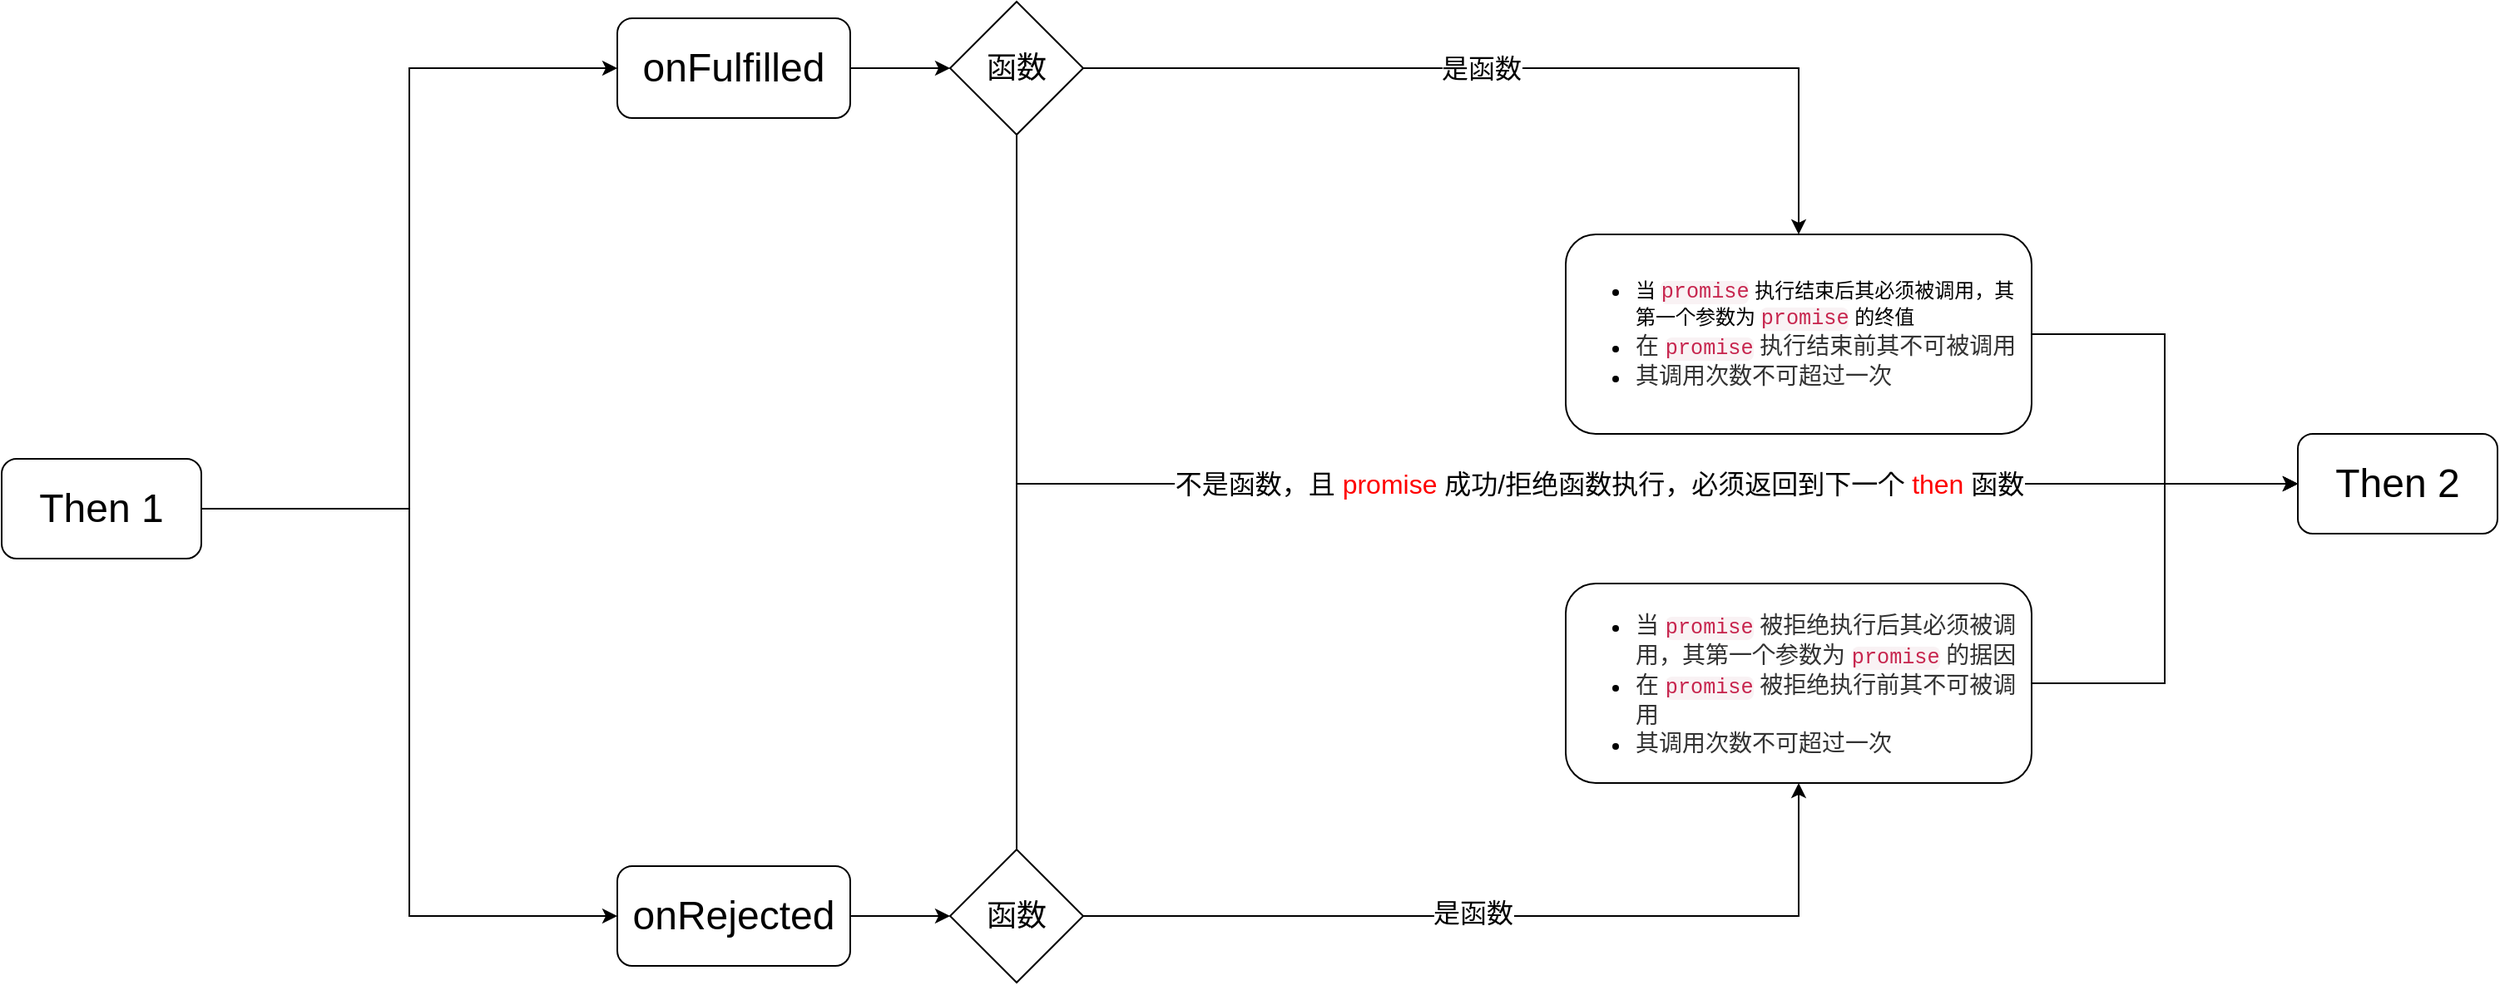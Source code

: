 <mxfile version="13.6.1" type="device" pages="2"><diagram id="KMXwjy5UIWwqH_d-3Wvs" name="then"><mxGraphModel dx="1773" dy="710" grid="1" gridSize="10" guides="1" tooltips="1" connect="1" arrows="1" fold="1" page="1" pageScale="1" pageWidth="827" pageHeight="1169" math="0" shadow="0"><root><mxCell id="0"/><mxCell id="1" parent="0"/><mxCell id="VocezCrlHKWonAAkd5P3-10" style="edgeStyle=orthogonalEdgeStyle;rounded=0;orthogonalLoop=1;jettySize=auto;html=1;exitX=1;exitY=0.5;exitDx=0;exitDy=0;" parent="1" source="VocezCrlHKWonAAkd5P3-2" target="VocezCrlHKWonAAkd5P3-9" edge="1"><mxGeometry relative="1" as="geometry"/></mxCell><mxCell id="VocezCrlHKWonAAkd5P3-2" value="&lt;span style=&quot;font-size: 24px&quot;&gt;onFulfilled&lt;/span&gt;" style="rounded=1;whiteSpace=wrap;html=1;" parent="1" vertex="1"><mxGeometry x="250" y="260" width="140" height="60" as="geometry"/></mxCell><mxCell id="VocezCrlHKWonAAkd5P3-12" style="edgeStyle=orthogonalEdgeStyle;rounded=0;orthogonalLoop=1;jettySize=auto;html=1;entryX=0;entryY=0.5;entryDx=0;entryDy=0;" parent="1" source="VocezCrlHKWonAAkd5P3-3" target="VocezCrlHKWonAAkd5P3-11" edge="1"><mxGeometry relative="1" as="geometry"/></mxCell><mxCell id="VocezCrlHKWonAAkd5P3-3" value="&lt;font style=&quot;font-size: 24px&quot;&gt;onRejected&lt;/font&gt;" style="rounded=1;whiteSpace=wrap;html=1;" parent="1" vertex="1"><mxGeometry x="250" y="770" width="140" height="60" as="geometry"/></mxCell><mxCell id="VocezCrlHKWonAAkd5P3-6" style="edgeStyle=orthogonalEdgeStyle;rounded=0;orthogonalLoop=1;jettySize=auto;html=1;entryX=0;entryY=0.5;entryDx=0;entryDy=0;" parent="1" source="VocezCrlHKWonAAkd5P3-5" target="VocezCrlHKWonAAkd5P3-3" edge="1"><mxGeometry relative="1" as="geometry"/></mxCell><mxCell id="VocezCrlHKWonAAkd5P3-7" style="edgeStyle=orthogonalEdgeStyle;rounded=0;orthogonalLoop=1;jettySize=auto;html=1;entryX=0;entryY=0.5;entryDx=0;entryDy=0;" parent="1" source="VocezCrlHKWonAAkd5P3-5" target="VocezCrlHKWonAAkd5P3-2" edge="1"><mxGeometry relative="1" as="geometry"/></mxCell><mxCell id="VocezCrlHKWonAAkd5P3-5" value="&lt;font style=&quot;font-size: 24px&quot;&gt;Then 1&lt;/font&gt;" style="rounded=1;whiteSpace=wrap;html=1;" parent="1" vertex="1"><mxGeometry x="-120" y="525" width="120" height="60" as="geometry"/></mxCell><mxCell id="VocezCrlHKWonAAkd5P3-21" style="edgeStyle=orthogonalEdgeStyle;rounded=0;orthogonalLoop=1;jettySize=auto;html=1;exitX=1;exitY=0.5;exitDx=0;exitDy=0;entryX=0.5;entryY=0;entryDx=0;entryDy=0;" parent="1" source="VocezCrlHKWonAAkd5P3-9" target="VocezCrlHKWonAAkd5P3-27" edge="1"><mxGeometry relative="1" as="geometry"><mxPoint x="650" y="290" as="targetPoint"/></mxGeometry></mxCell><mxCell id="VocezCrlHKWonAAkd5P3-22" value="&lt;span style=&quot;color: rgba(0 , 0 , 0 , 0) ; font-family: monospace ; font-size: 0px ; background-color: rgb(248 , 249 , 250)&quot;&gt;%3CmxGraphModel%3E%3Croot%3E%3CmxCell%20id%3D%220%22%2F%3E%3CmxCell%20id%3D%221%22%20parent%3D%220%22%2F%3E%3CmxCell%20id%3D%222%22%20value%3D%22%26lt%3Bspan%20style%3D%26quot%3Bfont-size%3A%2024px%26quot%3B%26gt%3BonFulfilled%26lt%3B%2Fspan%26gt%3B%22%20style%3D%22rounded%3D1%3BwhiteSpace%3Dwrap%3Bhtml%3D1%3B%22%20vertex%3D%221%22%20parent%3D%221%22%3E%3CmxGeometry%20x%3D%22250%22%20y%3D%22260%22%20width%3D%22140%22%20height%3D%2260%22%20as%3D%22geometry%22%2F%3E%3C%2FmxCell%3E%3C%2Froot%3E%3C%2FmxGraphModel%3E&lt;/span&gt;" style="edgeLabel;html=1;align=center;verticalAlign=middle;resizable=0;points=[];" parent="VocezCrlHKWonAAkd5P3-21" vertex="1" connectable="0"><mxGeometry x="-0.117" y="1" relative="1" as="geometry"><mxPoint as="offset"/></mxGeometry></mxCell><mxCell id="VocezCrlHKWonAAkd5P3-23" value="&lt;span style=&quot;font-size: 16px&quot;&gt;是函数&lt;/span&gt;" style="edgeLabel;html=1;align=center;verticalAlign=middle;resizable=0;points=[];" parent="VocezCrlHKWonAAkd5P3-21" vertex="1" connectable="0"><mxGeometry x="-0.1" relative="1" as="geometry"><mxPoint as="offset"/></mxGeometry></mxCell><mxCell id="VocezCrlHKWonAAkd5P3-38" style="edgeStyle=orthogonalEdgeStyle;rounded=0;orthogonalLoop=1;jettySize=auto;html=1;entryX=0;entryY=0.5;entryDx=0;entryDy=0;" parent="1" source="VocezCrlHKWonAAkd5P3-9" target="VocezCrlHKWonAAkd5P3-33" edge="1"><mxGeometry relative="1" as="geometry"><Array as="points"><mxPoint x="490" y="540"/></Array></mxGeometry></mxCell><mxCell id="VocezCrlHKWonAAkd5P3-9" value="&lt;font style=&quot;font-size: 18px&quot;&gt;函数&lt;/font&gt;" style="rhombus;whiteSpace=wrap;html=1;" parent="1" vertex="1"><mxGeometry x="450" y="250" width="80" height="80" as="geometry"/></mxCell><mxCell id="VocezCrlHKWonAAkd5P3-25" style="edgeStyle=orthogonalEdgeStyle;rounded=0;orthogonalLoop=1;jettySize=auto;html=1;exitX=1;exitY=0.5;exitDx=0;exitDy=0;entryX=0.5;entryY=1;entryDx=0;entryDy=0;" parent="1" source="VocezCrlHKWonAAkd5P3-11" target="VocezCrlHKWonAAkd5P3-30" edge="1"><mxGeometry relative="1" as="geometry"><mxPoint x="650" y="800" as="targetPoint"/></mxGeometry></mxCell><mxCell id="VocezCrlHKWonAAkd5P3-26" value="&lt;span style=&quot;font-size: 16px&quot;&gt;是函数&lt;/span&gt;" style="edgeLabel;html=1;align=center;verticalAlign=middle;resizable=0;points=[];" parent="VocezCrlHKWonAAkd5P3-25" vertex="1" connectable="0"><mxGeometry x="-0.083" y="2" relative="1" as="geometry"><mxPoint as="offset"/></mxGeometry></mxCell><mxCell id="VocezCrlHKWonAAkd5P3-40" style="edgeStyle=orthogonalEdgeStyle;rounded=0;orthogonalLoop=1;jettySize=auto;html=1;entryX=0;entryY=0.5;entryDx=0;entryDy=0;" parent="1" source="VocezCrlHKWonAAkd5P3-11" target="VocezCrlHKWonAAkd5P3-33" edge="1"><mxGeometry relative="1" as="geometry"><Array as="points"><mxPoint x="490" y="540"/></Array></mxGeometry></mxCell><mxCell id="VocezCrlHKWonAAkd5P3-42" value="&lt;span style=&quot;font-size: 16px&quot;&gt;不是函数，且 &lt;font color=&quot;#ff0000&quot;&gt;promise&lt;/font&gt; 成功/拒绝函数执行，必须返回到下一个&amp;nbsp;&lt;/span&gt;&lt;font color=&quot;#ff0000&quot; style=&quot;font-size: 16px&quot;&gt;then&lt;/font&gt;&lt;span style=&quot;font-size: 16px&quot;&gt;&amp;nbsp;函数&lt;/span&gt;" style="edgeLabel;html=1;align=center;verticalAlign=middle;resizable=0;points=[];" parent="VocezCrlHKWonAAkd5P3-40" vertex="1" connectable="0"><mxGeometry x="-0.082" relative="1" as="geometry"><mxPoint x="115" as="offset"/></mxGeometry></mxCell><mxCell id="VocezCrlHKWonAAkd5P3-11" value="&lt;font style=&quot;font-size: 18px&quot;&gt;函数&lt;/font&gt;" style="rhombus;whiteSpace=wrap;html=1;" parent="1" vertex="1"><mxGeometry x="450" y="760" width="80" height="80" as="geometry"/></mxCell><mxCell id="VocezCrlHKWonAAkd5P3-34" value="" style="edgeStyle=orthogonalEdgeStyle;rounded=0;orthogonalLoop=1;jettySize=auto;html=1;" parent="1" source="VocezCrlHKWonAAkd5P3-27" target="VocezCrlHKWonAAkd5P3-33" edge="1"><mxGeometry relative="1" as="geometry"/></mxCell><mxCell id="VocezCrlHKWonAAkd5P3-27" value="&lt;ul&gt;&lt;li&gt;&lt;span&gt;当&amp;nbsp;&lt;/span&gt;&lt;code style=&quot;box-sizing: border-box ; font-family: &amp;#34;courier&amp;#34; , &amp;#34;courier new&amp;#34; , monospace ; font-size: 12.6px ; padding: 0px ; color: rgb(199 , 37 , 78) ; background-color: rgb(249 , 242 , 244) ; border-radius: 4px ; margin: 0px&quot;&gt;promise&lt;/code&gt;&lt;span&gt;&amp;nbsp;执行结束后其必须被调用，其第一个参数为&amp;nbsp;&lt;/span&gt;&lt;code style=&quot;box-sizing: border-box ; font-family: &amp;#34;courier&amp;#34; , &amp;#34;courier new&amp;#34; , monospace ; font-size: 12.6px ; padding: 0px ; color: rgb(199 , 37 , 78) ; background-color: rgb(249 , 242 , 244) ; border-radius: 4px ; margin: 0px&quot;&gt;promise&lt;/code&gt;&lt;span&gt;&amp;nbsp;的终值&lt;/span&gt;&lt;/li&gt;&lt;li&gt;&lt;span style=&quot;color: rgb(51 , 51 , 51) ; font-size: 14px ; background-color: rgb(255 , 255 , 255)&quot;&gt;在&amp;nbsp;&lt;/span&gt;&lt;code style=&quot;box-sizing: border-box ; font-family: &amp;#34;courier&amp;#34; , &amp;#34;courier new&amp;#34; , monospace ; font-size: 12.6px ; padding: 0px ; color: rgb(199 , 37 , 78) ; background-color: rgb(249 , 242 , 244) ; border-radius: 4px ; margin: 0px&quot;&gt;promise&lt;/code&gt;&lt;span style=&quot;color: rgb(51 , 51 , 51) ; font-size: 14px ; background-color: rgb(255 , 255 , 255)&quot;&gt;&amp;nbsp;执行结束前其不可被调用&lt;/span&gt;&lt;/li&gt;&lt;li&gt;&lt;span style=&quot;background-color: rgb(255 , 255 , 255) ; color: rgb(51 , 51 , 51) ; font-size: 14px&quot;&gt;其调用次数不可超过一次&lt;/span&gt;&lt;/li&gt;&lt;/ul&gt;" style="rounded=1;whiteSpace=wrap;html=1;align=left;" parent="1" vertex="1"><mxGeometry x="820" y="390" width="280" height="120" as="geometry"/></mxCell><mxCell id="VocezCrlHKWonAAkd5P3-35" style="edgeStyle=orthogonalEdgeStyle;rounded=0;orthogonalLoop=1;jettySize=auto;html=1;entryX=0;entryY=0.5;entryDx=0;entryDy=0;" parent="1" source="VocezCrlHKWonAAkd5P3-30" target="VocezCrlHKWonAAkd5P3-33" edge="1"><mxGeometry relative="1" as="geometry"/></mxCell><mxCell id="VocezCrlHKWonAAkd5P3-30" value="&lt;ul&gt;&lt;li&gt;&lt;span style=&quot;color: rgb(51 , 51 , 51) ; font-family: &amp;#34;microsoft yahei&amp;#34; , , &amp;#34;pingfang sc&amp;#34; , &amp;#34;arial&amp;#34; , &amp;#34;simsun&amp;#34; , sans-serif ; font-size: 14px ; background-color: rgb(255 , 255 , 255)&quot;&gt;当&amp;nbsp;&lt;/span&gt;&lt;code style=&quot;box-sizing: border-box ; font-family: &amp;#34;courier&amp;#34; , &amp;#34;courier new&amp;#34; , monospace ; font-size: 12.6px ; padding: 0px ; color: rgb(199 , 37 , 78) ; background-color: rgb(249 , 242 , 244) ; border-radius: 4px ; margin: 0px&quot;&gt;promise&lt;/code&gt;&lt;span style=&quot;color: rgb(51 , 51 , 51) ; font-family: &amp;#34;microsoft yahei&amp;#34; , , &amp;#34;pingfang sc&amp;#34; , &amp;#34;arial&amp;#34; , &amp;#34;simsun&amp;#34; , sans-serif ; font-size: 14px ; background-color: rgb(255 , 255 , 255)&quot;&gt;&amp;nbsp;被拒绝执行后其必须被调用，其第一个参数为&amp;nbsp;&lt;/span&gt;&lt;code style=&quot;box-sizing: border-box ; font-family: &amp;#34;courier&amp;#34; , &amp;#34;courier new&amp;#34; , monospace ; font-size: 12.6px ; padding: 0px ; color: rgb(199 , 37 , 78) ; background-color: rgb(249 , 242 , 244) ; border-radius: 4px ; margin: 0px&quot;&gt;promise&lt;/code&gt;&lt;span style=&quot;color: rgb(51 , 51 , 51) ; font-family: &amp;#34;microsoft yahei&amp;#34; , , &amp;#34;pingfang sc&amp;#34; , &amp;#34;arial&amp;#34; , &amp;#34;simsun&amp;#34; , sans-serif ; font-size: 14px ; background-color: rgb(255 , 255 , 255)&quot;&gt;&amp;nbsp;的据因&lt;/span&gt;&lt;br&gt;&lt;/li&gt;&lt;li&gt;&lt;span style=&quot;color: rgb(51 , 51 , 51) ; font-family: &amp;#34;microsoft yahei&amp;#34; , , &amp;#34;pingfang sc&amp;#34; , &amp;#34;arial&amp;#34; , &amp;#34;simsun&amp;#34; , sans-serif ; font-size: 14px ; background-color: rgb(255 , 255 , 255)&quot;&gt;在&amp;nbsp;&lt;/span&gt;&lt;code style=&quot;box-sizing: border-box ; font-family: &amp;#34;courier&amp;#34; , &amp;#34;courier new&amp;#34; , monospace ; font-size: 12.6px ; padding: 0px ; color: rgb(199 , 37 , 78) ; background-color: rgb(249 , 242 , 244) ; border-radius: 4px ; margin: 0px&quot;&gt;promise&lt;/code&gt;&lt;span style=&quot;color: rgb(51 , 51 , 51) ; font-family: &amp;#34;microsoft yahei&amp;#34; , , &amp;#34;pingfang sc&amp;#34; , &amp;#34;arial&amp;#34; , &amp;#34;simsun&amp;#34; , sans-serif ; font-size: 14px ; background-color: rgb(255 , 255 , 255)&quot;&gt;&amp;nbsp;被拒绝执行前其不可被调用&lt;/span&gt;&lt;br&gt;&lt;/li&gt;&lt;li&gt;&lt;span style=&quot;background-color: rgb(255 , 255 , 255) ; color: rgb(51 , 51 , 51) ; font-size: 14px&quot;&gt;其调用次数不可超过一次&lt;/span&gt;&lt;/li&gt;&lt;/ul&gt;" style="rounded=1;whiteSpace=wrap;html=1;align=left;" parent="1" vertex="1"><mxGeometry x="820" y="600" width="280" height="120" as="geometry"/></mxCell><mxCell id="VocezCrlHKWonAAkd5P3-33" value="&lt;font style=&quot;font-size: 24px&quot;&gt;Then 2&lt;/font&gt;" style="rounded=1;whiteSpace=wrap;html=1;" parent="1" vertex="1"><mxGeometry x="1260" y="510" width="120" height="60" as="geometry"/></mxCell></root></mxGraphModel></diagram><diagram id="LK3EBKMNN_fuCo2ybziA" name="promise-resolve"><mxGraphModel dx="946" dy="710" grid="1" gridSize="10" guides="1" tooltips="1" connect="1" arrows="1" fold="1" page="1" pageScale="1" pageWidth="827" pageHeight="1169" math="0" shadow="0"><root><mxCell id="lByGnFUjZQY4dGKwOLad-0"/><mxCell id="lByGnFUjZQY4dGKwOLad-1" parent="lByGnFUjZQY4dGKwOLad-0"/><mxCell id="lByGnFUjZQY4dGKwOLad-5" style="edgeStyle=orthogonalEdgeStyle;rounded=0;orthogonalLoop=1;jettySize=auto;html=1;exitX=1;exitY=0.5;exitDx=0;exitDy=0;entryX=0;entryY=0.5;entryDx=0;entryDy=0;" parent="lByGnFUjZQY4dGKwOLad-1" source="lByGnFUjZQY4dGKwOLad-2" target="lByGnFUjZQY4dGKwOLad-4" edge="1"><mxGeometry relative="1" as="geometry"/></mxCell><mxCell id="lByGnFUjZQY4dGKwOLad-2" value="&lt;font style=&quot;font-size: 24px&quot;&gt;X(P执行结果)&lt;/font&gt;" style="rounded=1;whiteSpace=wrap;html=1;" parent="lByGnFUjZQY4dGKwOLad-1" vertex="1"><mxGeometry x="10" y="580" width="180" height="60" as="geometry"/></mxCell><mxCell id="lByGnFUjZQY4dGKwOLad-9" style="edgeStyle=orthogonalEdgeStyle;rounded=0;orthogonalLoop=1;jettySize=auto;html=1;exitX=1;exitY=0.5;exitDx=0;exitDy=0;entryX=0;entryY=0.5;entryDx=0;entryDy=0;" parent="lByGnFUjZQY4dGKwOLad-1" source="lByGnFUjZQY4dGKwOLad-3" target="lByGnFUjZQY4dGKwOLad-6" edge="1"><mxGeometry relative="1" as="geometry"/></mxCell><mxCell id="lByGnFUjZQY4dGKwOLad-3" value="&lt;font style=&quot;font-size: 24px&quot;&gt;P(当前&lt;/font&gt;&lt;span style=&quot;font-size: 24px&quot;&gt;)&lt;/span&gt;" style="rounded=1;whiteSpace=wrap;html=1;" parent="lByGnFUjZQY4dGKwOLad-1" vertex="1"><mxGeometry x="10" y="280" width="180" height="60" as="geometry"/></mxCell><mxCell id="lByGnFUjZQY4dGKwOLad-7" value="&lt;font style=&quot;font-size: 16px&quot;&gt;Y&lt;/font&gt;" style="edgeStyle=orthogonalEdgeStyle;rounded=0;orthogonalLoop=1;jettySize=auto;html=1;entryX=0.5;entryY=1;entryDx=0;entryDy=0;" parent="lByGnFUjZQY4dGKwOLad-1" source="lByGnFUjZQY4dGKwOLad-4" target="lByGnFUjZQY4dGKwOLad-6" edge="1"><mxGeometry relative="1" as="geometry"/></mxCell><mxCell id="lByGnFUjZQY4dGKwOLad-17" style="edgeStyle=orthogonalEdgeStyle;rounded=0;orthogonalLoop=1;jettySize=auto;html=1;exitX=1;exitY=0.5;exitDx=0;exitDy=0;entryX=0;entryY=0.5;entryDx=0;entryDy=0;" parent="lByGnFUjZQY4dGKwOLad-1" source="lByGnFUjZQY4dGKwOLad-4" target="lByGnFUjZQY4dGKwOLad-16" edge="1"><mxGeometry relative="1" as="geometry"/></mxCell><mxCell id="lByGnFUjZQY4dGKwOLad-4" value="&lt;font style=&quot;font-size: 16px&quot;&gt;type promise&lt;/font&gt;" style="rhombus;whiteSpace=wrap;html=1;" parent="lByGnFUjZQY4dGKwOLad-1" vertex="1"><mxGeometry x="270" y="560" width="100" height="100" as="geometry"/></mxCell><mxCell id="lByGnFUjZQY4dGKwOLad-11" style="edgeStyle=orthogonalEdgeStyle;rounded=0;orthogonalLoop=1;jettySize=auto;html=1;exitX=0.5;exitY=0;exitDx=0;exitDy=0;entryX=0.5;entryY=1;entryDx=0;entryDy=0;" parent="lByGnFUjZQY4dGKwOLad-1" source="lByGnFUjZQY4dGKwOLad-6" target="lByGnFUjZQY4dGKwOLad-10" edge="1"><mxGeometry relative="1" as="geometry"/></mxCell><mxCell id="lByGnFUjZQY4dGKwOLad-12" value="&lt;span style=&quot;font-size: 16px&quot;&gt;Y&lt;/span&gt;" style="edgeLabel;html=1;align=center;verticalAlign=middle;resizable=0;points=[];" parent="lByGnFUjZQY4dGKwOLad-11" vertex="1" connectable="0"><mxGeometry x="0.031" y="-1" relative="1" as="geometry"><mxPoint x="-1" as="offset"/></mxGeometry></mxCell><mxCell id="lByGnFUjZQY4dGKwOLad-24" value="&lt;span style=&quot;font-size: 16px&quot;&gt;N&lt;/span&gt;" style="edgeStyle=orthogonalEdgeStyle;rounded=0;orthogonalLoop=1;jettySize=auto;html=1;entryX=0;entryY=0.5;entryDx=0;entryDy=0;" parent="lByGnFUjZQY4dGKwOLad-1" source="lByGnFUjZQY4dGKwOLad-6" target="lByGnFUjZQY4dGKwOLad-23" edge="1"><mxGeometry relative="1" as="geometry"/></mxCell><mxCell id="lByGnFUjZQY4dGKwOLad-6" value="&lt;font style=&quot;font-size: 16px&quot;&gt;相同&lt;/font&gt;" style="rhombus;whiteSpace=wrap;html=1;" parent="lByGnFUjZQY4dGKwOLad-1" vertex="1"><mxGeometry x="280" y="270" width="80" height="80" as="geometry"/></mxCell><mxCell id="lByGnFUjZQY4dGKwOLad-10" value="&lt;div&gt;&lt;span style=&quot;color: rgb(51 , 51 , 51) ; font-size: 14px ; background-color: rgb(255 , 255 , 255)&quot;&gt;以&amp;nbsp;&lt;/span&gt;&lt;code style=&quot;box-sizing: border-box ; font-family: &amp;#34;courier&amp;#34; , &amp;#34;courier new&amp;#34; , monospace ; font-size: 12.6px ; padding: 0px ; color: rgb(199 , 37 , 78) ; background-color: rgb(249 , 242 , 244) ; border-radius: 4px ; margin: 0px&quot;&gt;TypeError&lt;/code&gt;&lt;span style=&quot;color: rgb(51 , 51 , 51) ; font-size: 14px ; background-color: rgb(255 , 255 , 255)&quot;&gt;&amp;nbsp;为据因拒绝执行&amp;nbsp;&lt;/span&gt;&lt;code style=&quot;box-sizing: border-box ; font-family: &amp;#34;courier&amp;#34; , &amp;#34;courier new&amp;#34; , monospace ; font-size: 12.6px ; padding: 0px ; color: rgb(199 , 37 , 78) ; background-color: rgb(249 , 242 , 244) ; border-radius: 4px ; margin: 0px&quot;&gt;promise&lt;/code&gt;&lt;/div&gt;" style="rounded=1;whiteSpace=wrap;html=1;align=left;" parent="lByGnFUjZQY4dGKwOLad-1" vertex="1"><mxGeometry x="240" y="80" width="160" height="60" as="geometry"/></mxCell><mxCell id="lByGnFUjZQY4dGKwOLad-13" value="&lt;h1&gt;&lt;div&gt;&lt;font color=&quot;#333333&quot;&gt;&lt;span style=&quot;font-size: 14px ; font-weight: 400&quot;&gt;&lt;br&gt;&lt;/span&gt;&lt;/font&gt;&lt;/div&gt;&lt;ul style=&quot;font-size: 14px ; box-sizing: border-box ; margin: 0px 0px 1.2em 1.3em ; padding: 0px ; color: rgb(51 , 51 , 51) ; font-weight: 400 ; background-color: rgb(255 , 255 , 255)&quot;&gt;&lt;li style=&quot;box-sizing: border-box ; margin: 0px ; padding: 0px&quot;&gt;把&amp;nbsp;&lt;code style=&quot;box-sizing: border-box ; font-family: &amp;#34;courier&amp;#34; , &amp;#34;courier new&amp;#34; , monospace ; font-size: 12.6px ; padding: 0px ; color: rgb(199 , 37 , 78) ; background-color: rgb(249 , 242 , 244) ; border-radius: 4px ; margin: 0px&quot;&gt;x.then&lt;/code&gt;&amp;nbsp;赋值给&amp;nbsp;&lt;code style=&quot;box-sizing: border-box ; font-family: &amp;#34;courier&amp;#34; , &amp;#34;courier new&amp;#34; , monospace ; font-size: 12.6px ; padding: 0px ; color: rgb(199 , 37 , 78) ; background-color: rgb(249 , 242 , 244) ; border-radius: 4px ; margin: 0px&quot;&gt;then&lt;/code&gt;&amp;nbsp;&lt;/li&gt;&lt;li style=&quot;box-sizing: border-box ; margin: 0px ; padding: 0px&quot;&gt;如果取&amp;nbsp;&lt;code style=&quot;box-sizing: border-box ; font-family: &amp;#34;courier&amp;#34; , &amp;#34;courier new&amp;#34; , monospace ; font-size: 12.6px ; padding: 0px ; color: rgb(199 , 37 , 78) ; background-color: rgb(249 , 242 , 244) ; border-radius: 4px ; margin: 0px&quot;&gt;x.then&lt;/code&gt;&amp;nbsp;的值时抛出错误&amp;nbsp;&lt;code style=&quot;box-sizing: border-box ; font-family: &amp;#34;courier&amp;#34; , &amp;#34;courier new&amp;#34; , monospace ; font-size: 12.6px ; padding: 0px ; color: rgb(199 , 37 , 78) ; background-color: rgb(249 , 242 , 244) ; border-radius: 4px ; margin: 0px&quot;&gt;e&lt;/code&gt;&amp;nbsp;，则以&amp;nbsp;&lt;code style=&quot;box-sizing: border-box ; font-family: &amp;#34;courier&amp;#34; , &amp;#34;courier new&amp;#34; , monospace ; font-size: 12.6px ; padding: 0px ; color: rgb(199 , 37 , 78) ; background-color: rgb(249 , 242 , 244) ; border-radius: 4px ; margin: 0px&quot;&gt;e&lt;/code&gt;&amp;nbsp;为据因拒绝&amp;nbsp;&lt;code style=&quot;box-sizing: border-box ; font-family: &amp;#34;courier&amp;#34; , &amp;#34;courier new&amp;#34; , monospace ; font-size: 12.6px ; padding: 0px ; color: rgb(199 , 37 , 78) ; background-color: rgb(249 , 242 , 244) ; border-radius: 4px ; margin: 0px&quot;&gt;promise&lt;/code&gt;&lt;/li&gt;&lt;li style=&quot;box-sizing: border-box ; margin: 0px ; padding: 0px&quot;&gt;如果&amp;nbsp;&lt;code style=&quot;box-sizing: border-box ; font-family: &amp;#34;courier&amp;#34; , &amp;#34;courier new&amp;#34; , monospace ; font-size: 12.6px ; padding: 0px ; color: rgb(199 , 37 , 78) ; background-color: rgb(249 , 242 , 244) ; border-radius: 4px ; margin: 0px&quot;&gt;then&lt;/code&gt;&amp;nbsp;是函数，将&amp;nbsp;&lt;code style=&quot;box-sizing: border-box ; font-family: &amp;#34;courier&amp;#34; , &amp;#34;courier new&amp;#34; , monospace ; font-size: 12.6px ; padding: 0px ; color: rgb(199 , 37 , 78) ; background-color: rgb(249 , 242 , 244) ; border-radius: 4px ; margin: 0px&quot;&gt;x&lt;/code&gt;&amp;nbsp;作为函数的作用域&amp;nbsp;&lt;code style=&quot;box-sizing: border-box ; font-family: &amp;#34;courier&amp;#34; , &amp;#34;courier new&amp;#34; , monospace ; font-size: 12.6px ; padding: 0px ; color: rgb(199 , 37 , 78) ; background-color: rgb(249 , 242 , 244) ; border-radius: 4px ; margin: 0px&quot;&gt;this&lt;/code&gt;&amp;nbsp;调用之。传递两个回调函数作为参数，第一个参数叫做&amp;nbsp;&lt;code style=&quot;box-sizing: border-box ; font-family: &amp;#34;courier&amp;#34; , &amp;#34;courier new&amp;#34; , monospace ; font-size: 12.6px ; padding: 0px ; color: rgb(199 , 37 , 78) ; background-color: rgb(249 , 242 , 244) ; border-radius: 4px ; margin: 0px&quot;&gt;resolvePromise&lt;/code&gt;&amp;nbsp;，第二个参数叫做&amp;nbsp;&lt;code style=&quot;box-sizing: border-box ; font-family: &amp;#34;courier&amp;#34; , &amp;#34;courier new&amp;#34; , monospace ; font-size: 12.6px ; padding: 0px ; color: rgb(199 , 37 , 78) ; background-color: rgb(249 , 242 , 244) ; border-radius: 4px ; margin: 0px&quot;&gt;rejectPromise&lt;/code&gt;:&lt;ul style=&quot;box-sizing: border-box ; margin: 0px 0px 0.8em 2em ; padding: 0px&quot;&gt;&lt;li style=&quot;box-sizing: border-box ; margin: 0px ; padding: 0px&quot;&gt;如果&amp;nbsp;&lt;code style=&quot;box-sizing: border-box ; font-family: &amp;#34;courier&amp;#34; , &amp;#34;courier new&amp;#34; , monospace ; font-size: 12.6px ; padding: 0px ; color: rgb(199 , 37 , 78) ; background-color: rgb(249 , 242 , 244) ; border-radius: 4px ; margin: 0px&quot;&gt;resolvePromise&lt;/code&gt;&amp;nbsp;以值&amp;nbsp;&lt;code style=&quot;box-sizing: border-box ; font-family: &amp;#34;courier&amp;#34; , &amp;#34;courier new&amp;#34; , monospace ; font-size: 12.6px ; padding: 0px ; color: rgb(199 , 37 , 78) ; background-color: rgb(249 , 242 , 244) ; border-radius: 4px ; margin: 0px&quot;&gt;y&lt;/code&gt;&amp;nbsp;为参数被调用，则运行&amp;nbsp;&lt;code style=&quot;box-sizing: border-box ; font-family: &amp;#34;courier&amp;#34; , &amp;#34;courier new&amp;#34; , monospace ; font-size: 12.6px ; padding: 0px ; color: rgb(199 , 37 , 78) ; background-color: rgb(249 , 242 , 244) ; border-radius: 4px ; margin: 0px&quot;&gt;[[Resolve]](promise, y)&lt;/code&gt;&lt;/li&gt;&lt;li style=&quot;box-sizing: border-box ; margin: 0px ; padding: 0px&quot;&gt;如果&amp;nbsp;&lt;code style=&quot;box-sizing: border-box ; font-family: &amp;#34;courier&amp;#34; , &amp;#34;courier new&amp;#34; , monospace ; font-size: 12.6px ; padding: 0px ; color: rgb(199 , 37 , 78) ; background-color: rgb(249 , 242 , 244) ; border-radius: 4px ; margin: 0px&quot;&gt;rejectPromise&lt;/code&gt;&amp;nbsp;以据因&amp;nbsp;&lt;code style=&quot;box-sizing: border-box ; font-family: &amp;#34;courier&amp;#34; , &amp;#34;courier new&amp;#34; , monospace ; font-size: 12.6px ; padding: 0px ; color: rgb(199 , 37 , 78) ; background-color: rgb(249 , 242 , 244) ; border-radius: 4px ; margin: 0px&quot;&gt;r&lt;/code&gt;&amp;nbsp;为参数被调用，则以据因&amp;nbsp;&lt;code style=&quot;box-sizing: border-box ; font-family: &amp;#34;courier&amp;#34; , &amp;#34;courier new&amp;#34; , monospace ; font-size: 12.6px ; padding: 0px ; color: rgb(199 , 37 , 78) ; background-color: rgb(249 , 242 , 244) ; border-radius: 4px ; margin: 0px&quot;&gt;r&lt;/code&gt;&amp;nbsp;拒绝&amp;nbsp;&lt;code style=&quot;box-sizing: border-box ; font-family: &amp;#34;courier&amp;#34; , &amp;#34;courier new&amp;#34; , monospace ; font-size: 12.6px ; padding: 0px ; color: rgb(199 , 37 , 78) ; background-color: rgb(249 , 242 , 244) ; border-radius: 4px ; margin: 0px&quot;&gt;promise&lt;/code&gt;&lt;/li&gt;&lt;li style=&quot;box-sizing: border-box ; margin: 0px ; padding: 0px&quot;&gt;如果&amp;nbsp;&lt;code style=&quot;box-sizing: border-box ; font-family: &amp;#34;courier&amp;#34; , &amp;#34;courier new&amp;#34; , monospace ; font-size: 12.6px ; padding: 0px ; color: rgb(199 , 37 , 78) ; background-color: rgb(249 , 242 , 244) ; border-radius: 4px ; margin: 0px&quot;&gt;resolvePromise&lt;/code&gt;&amp;nbsp;和&amp;nbsp;&lt;code style=&quot;box-sizing: border-box ; font-family: &amp;#34;courier&amp;#34; , &amp;#34;courier new&amp;#34; , monospace ; font-size: 12.6px ; padding: 0px ; color: rgb(199 , 37 , 78) ; background-color: rgb(249 , 242 , 244) ; border-radius: 4px ; margin: 0px&quot;&gt;rejectPromise&lt;/code&gt;&amp;nbsp;均被调用，或者被同一参数调用了多次，则优先采用首次调用并忽略剩下的调用&lt;/li&gt;&lt;li style=&quot;box-sizing: border-box ; margin: 0px ; padding: 0px&quot;&gt;如果调用&amp;nbsp;&lt;code style=&quot;box-sizing: border-box ; font-family: &amp;#34;courier&amp;#34; , &amp;#34;courier new&amp;#34; , monospace ; font-size: 12.6px ; padding: 0px ; color: rgb(199 , 37 , 78) ; background-color: rgb(249 , 242 , 244) ; border-radius: 4px ; margin: 0px&quot;&gt;then&lt;/code&gt;&amp;nbsp;方法抛出了异常&amp;nbsp;&lt;code style=&quot;box-sizing: border-box ; font-family: &amp;#34;courier&amp;#34; , &amp;#34;courier new&amp;#34; , monospace ; font-size: 12.6px ; padding: 0px ; color: rgb(199 , 37 , 78) ; background-color: rgb(249 , 242 , 244) ; border-radius: 4px ; margin: 0px&quot;&gt;e&lt;/code&gt;：&lt;ul style=&quot;box-sizing: border-box ; margin: 0px 0px 0.8em 2em ; padding: 0px&quot;&gt;&lt;li style=&quot;box-sizing: border-box ; margin: 0px ; padding: 0px&quot;&gt;如果&amp;nbsp;&lt;code style=&quot;box-sizing: border-box ; font-family: &amp;#34;courier&amp;#34; , &amp;#34;courier new&amp;#34; , monospace ; font-size: 12.6px ; padding: 0px ; color: rgb(199 , 37 , 78) ; background-color: rgb(249 , 242 , 244) ; border-radius: 4px ; margin: 0px&quot;&gt;resolvePromise&lt;/code&gt;&amp;nbsp;或&amp;nbsp;&lt;code style=&quot;box-sizing: border-box ; font-family: &amp;#34;courier&amp;#34; , &amp;#34;courier new&amp;#34; , monospace ; font-size: 12.6px ; padding: 0px ; color: rgb(199 , 37 , 78) ; background-color: rgb(249 , 242 , 244) ; border-radius: 4px ; margin: 0px&quot;&gt;rejectPromise&lt;/code&gt;&amp;nbsp;已经被调用，则忽略之&lt;/li&gt;&lt;li style=&quot;box-sizing: border-box ; margin: 0px ; padding: 0px&quot;&gt;否则以&amp;nbsp;&lt;code style=&quot;box-sizing: border-box ; font-family: &amp;#34;courier&amp;#34; , &amp;#34;courier new&amp;#34; , monospace ; font-size: 12.6px ; padding: 0px ; color: rgb(199 , 37 , 78) ; background-color: rgb(249 , 242 , 244) ; border-radius: 4px ; margin: 0px&quot;&gt;e&lt;/code&gt;&amp;nbsp;为据因拒绝&amp;nbsp;&lt;code style=&quot;box-sizing: border-box ; font-family: &amp;#34;courier&amp;#34; , &amp;#34;courier new&amp;#34; , monospace ; font-size: 12.6px ; padding: 0px ; color: rgb(199 , 37 , 78) ; background-color: rgb(249 , 242 , 244) ; border-radius: 4px ; margin: 0px&quot;&gt;promise&lt;/code&gt;&lt;/li&gt;&lt;/ul&gt;&lt;/li&gt;&lt;li style=&quot;box-sizing: border-box ; margin: 0px ; padding: 0px&quot;&gt;如果&amp;nbsp;&lt;code style=&quot;box-sizing: border-box ; font-family: &amp;#34;courier&amp;#34; , &amp;#34;courier new&amp;#34; , monospace ; font-size: 12.6px ; padding: 0px ; color: rgb(199 , 37 , 78) ; background-color: rgb(249 , 242 , 244) ; border-radius: 4px ; margin: 0px&quot;&gt;then&lt;/code&gt;&amp;nbsp;不是函数，以&amp;nbsp;&lt;code style=&quot;box-sizing: border-box ; font-family: &amp;#34;courier&amp;#34; , &amp;#34;courier new&amp;#34; , monospace ; font-size: 12.6px ; padding: 0px ; color: rgb(199 , 37 , 78) ; background-color: rgb(249 , 242 , 244) ; border-radius: 4px ; margin: 0px&quot;&gt;x&lt;/code&gt;&amp;nbsp;为参数执行&amp;nbsp;&lt;code style=&quot;box-sizing: border-box ; font-family: &amp;#34;courier&amp;#34; , &amp;#34;courier new&amp;#34; , monospace ; font-size: 12.6px ; padding: 0px ; color: rgb(199 , 37 , 78) ; background-color: rgb(249 , 242 , 244) ; border-radius: 4px ; margin: 0px&quot;&gt;promise&lt;/code&gt;&lt;/li&gt;&lt;/ul&gt;&lt;/li&gt;&lt;li style=&quot;box-sizing: border-box ; margin: 0px ; padding: 0px&quot;&gt;如果&amp;nbsp;&lt;code style=&quot;box-sizing: border-box ; font-family: &amp;#34;courier&amp;#34; , &amp;#34;courier new&amp;#34; , monospace ; font-size: 12.6px ; padding: 0px ; color: rgb(199 , 37 , 78) ; background-color: rgb(249 , 242 , 244) ; border-radius: 4px ; margin: 0px&quot;&gt;x&lt;/code&gt;&amp;nbsp;不为对象或者函数，以&amp;nbsp;&lt;code style=&quot;box-sizing: border-box ; font-family: &amp;#34;courier&amp;#34; , &amp;#34;courier new&amp;#34; , monospace ; font-size: 12.6px ; padding: 0px ; color: rgb(199 , 37 , 78) ; background-color: rgb(249 , 242 , 244) ; border-radius: 4px ; margin: 0px&quot;&gt;x&lt;/code&gt;&amp;nbsp;为参数执行&amp;nbsp;&lt;code style=&quot;box-sizing: border-box ; font-family: &amp;#34;courier&amp;#34; , &amp;#34;courier new&amp;#34; , monospace ; font-size: 12.6px ; padding: 0px ; color: rgb(199 , 37 , 78) ; background-color: rgb(249 , 242 , 244) ; border-radius: 4px ; margin: 0px&quot;&gt;promise&lt;/code&gt;&lt;/li&gt;&lt;/ul&gt;&lt;/h1&gt;" style="text;html=1;fillColor=none;spacing=5;spacingTop=-20;whiteSpace=wrap;overflow=hidden;rounded=0;strokeColor=#000000;" parent="lByGnFUjZQY4dGKwOLad-1" vertex="1"><mxGeometry x="680" y="427.5" width="450" height="365" as="geometry"/></mxCell><mxCell id="lByGnFUjZQY4dGKwOLad-18" style="edgeStyle=orthogonalEdgeStyle;rounded=0;orthogonalLoop=1;jettySize=auto;html=1;exitX=1;exitY=0.5;exitDx=0;exitDy=0;" parent="lByGnFUjZQY4dGKwOLad-1" source="lByGnFUjZQY4dGKwOLad-16" target="lByGnFUjZQY4dGKwOLad-13" edge="1"><mxGeometry relative="1" as="geometry"/></mxCell><mxCell id="lByGnFUjZQY4dGKwOLad-19" value="&lt;span style=&quot;font-size: 16px&quot;&gt;Y&lt;/span&gt;" style="edgeLabel;html=1;align=center;verticalAlign=middle;resizable=0;points=[];" parent="lByGnFUjZQY4dGKwOLad-18" vertex="1" connectable="0"><mxGeometry x="-0.1" y="4" relative="1" as="geometry"><mxPoint as="offset"/></mxGeometry></mxCell><mxCell id="lByGnFUjZQY4dGKwOLad-21" style="edgeStyle=orthogonalEdgeStyle;rounded=0;orthogonalLoop=1;jettySize=auto;html=1;entryX=0.5;entryY=0;entryDx=0;entryDy=0;" parent="lByGnFUjZQY4dGKwOLad-1" source="lByGnFUjZQY4dGKwOLad-16" target="lByGnFUjZQY4dGKwOLad-20" edge="1"><mxGeometry relative="1" as="geometry"/></mxCell><mxCell id="lByGnFUjZQY4dGKwOLad-22" value="&lt;span style=&quot;font-size: 16px&quot;&gt;N&lt;/span&gt;" style="edgeLabel;html=1;align=center;verticalAlign=middle;resizable=0;points=[];" parent="lByGnFUjZQY4dGKwOLad-21" vertex="1" connectable="0"><mxGeometry x="-0.13" y="-2" relative="1" as="geometry"><mxPoint as="offset"/></mxGeometry></mxCell><mxCell id="lByGnFUjZQY4dGKwOLad-16" value="&lt;span style=&quot;color: rgb(51 , 51 , 51) ; font-size: 14px ; text-align: left ; background-color: rgb(255 , 255 , 255)&quot;&gt;&amp;nbsp;&lt;/span&gt;&lt;code style=&quot;text-align: left ; box-sizing: border-box ; font-family: &amp;#34;courier&amp;#34; , &amp;#34;courier new&amp;#34; , monospace ; font-size: 12.6px ; padding: 0px ; color: rgb(199 , 37 , 78) ; background-color: rgb(249 , 242 , 244) ; border-radius: 4px ; margin: 0px&quot;&gt;x&lt;/code&gt;&lt;span style=&quot;color: rgb(51 , 51 , 51) ; font-size: 14px ; text-align: left ; background-color: rgb(255 , 255 , 255)&quot;&gt;&amp;nbsp;为对象或者函数&lt;/span&gt;" style="rhombus;whiteSpace=wrap;html=1;" parent="lByGnFUjZQY4dGKwOLad-1" vertex="1"><mxGeometry x="440" y="560" width="100" height="100" as="geometry"/></mxCell><mxCell id="lByGnFUjZQY4dGKwOLad-20" value="&lt;span style=&quot;color: rgb(51 , 51 , 51) ; font-family: &amp;#34;microsoft yahei&amp;#34; , , &amp;#34;pingfang sc&amp;#34; , &amp;#34;arial&amp;#34; , &amp;#34;simsun&amp;#34; , sans-serif ; font-size: 14px ; text-align: left ; background-color: rgb(255 , 255 , 255)&quot;&gt;以&amp;nbsp;&lt;/span&gt;&lt;code style=&quot;box-sizing: border-box ; font-family: &amp;#34;courier&amp;#34; , &amp;#34;courier new&amp;#34; , monospace ; font-size: 12.6px ; padding: 0px ; color: rgb(199 , 37 , 78) ; background-color: rgb(249 , 242 , 244) ; border-radius: 4px ; margin: 0px ; text-align: left&quot;&gt;x&lt;/code&gt;&lt;span style=&quot;color: rgb(51 , 51 , 51) ; font-family: &amp;#34;microsoft yahei&amp;#34; , , &amp;#34;pingfang sc&amp;#34; , &amp;#34;arial&amp;#34; , &amp;#34;simsun&amp;#34; , sans-serif ; font-size: 14px ; text-align: left ; background-color: rgb(255 , 255 , 255)&quot;&gt;&amp;nbsp;为参数执行&amp;nbsp;&lt;/span&gt;&lt;code style=&quot;box-sizing: border-box ; font-family: &amp;#34;courier&amp;#34; , &amp;#34;courier new&amp;#34; , monospace ; font-size: 12.6px ; padding: 0px ; color: rgb(199 , 37 , 78) ; background-color: rgb(249 , 242 , 244) ; border-radius: 4px ; margin: 0px ; text-align: left&quot;&gt;promise&lt;/code&gt;" style="text;html=1;strokeColor=none;fillColor=none;align=center;verticalAlign=middle;whiteSpace=wrap;rounded=0;" parent="lByGnFUjZQY4dGKwOLad-1" vertex="1"><mxGeometry x="400" y="860" width="180" height="20" as="geometry"/></mxCell><mxCell id="lByGnFUjZQY4dGKwOLad-23" value="&lt;div&gt;&lt;font color=&quot;#333333&quot;&gt;&lt;span style=&quot;font-size: 14px&quot;&gt;&lt;br&gt;&lt;/span&gt;&lt;/font&gt;&lt;/div&gt;&lt;div&gt;&lt;font color=&quot;#333333&quot;&gt;&lt;span style=&quot;font-size: 14px&quot;&gt;&lt;br&gt;&lt;/span&gt;&lt;/font&gt;&lt;/div&gt;&lt;ul style=&quot;box-sizing: border-box ; margin: 0px 0px 1.2em 1.3em ; padding: 0px ; list-style: disc ; color: rgb(51 , 51 , 51) ; font-size: 14px ; font-style: normal ; font-weight: 400 ; letter-spacing: normal ; text-indent: 0px ; text-transform: none ; word-spacing: 0px ; background-color: rgb(255 , 255 , 255)&quot;&gt;&lt;li style=&quot;box-sizing: border-box ; margin: 0px ; padding: 0px&quot;&gt;如果&lt;span&gt;&amp;nbsp;&lt;/span&gt;&lt;code style=&quot;box-sizing: border-box ; font-family: &amp;#34;courier&amp;#34; , &amp;#34;courier new&amp;#34; , monospace ; font-size: 12.6px ; padding: 0px ; color: rgb(199 , 37 , 78) ; background-color: rgb(249 , 242 , 244) ; border-radius: 4px ; margin: 0px ; font-style: normal ; font-weight: 400&quot;&gt;x&lt;/code&gt;&lt;span&gt;&amp;nbsp;&lt;/span&gt;处于等待态，&lt;span&gt;&amp;nbsp;&lt;/span&gt;&lt;code style=&quot;box-sizing: border-box ; font-family: &amp;#34;courier&amp;#34; , &amp;#34;courier new&amp;#34; , monospace ; font-size: 12.6px ; padding: 0px ; color: rgb(199 , 37 , 78) ; background-color: rgb(249 , 242 , 244) ; border-radius: 4px ; margin: 0px ; font-style: normal ; font-weight: 400&quot;&gt;promise&lt;/code&gt;&lt;span&gt;&amp;nbsp;&lt;/span&gt;需保持为等待态直至&lt;span&gt;&amp;nbsp;&lt;/span&gt;&lt;code style=&quot;box-sizing: border-box ; font-family: &amp;#34;courier&amp;#34; , &amp;#34;courier new&amp;#34; , monospace ; font-size: 12.6px ; padding: 0px ; color: rgb(199 , 37 , 78) ; background-color: rgb(249 , 242 , 244) ; border-radius: 4px ; margin: 0px ; font-style: normal ; font-weight: 400&quot;&gt;x&lt;/code&gt;&lt;span&gt;&amp;nbsp;&lt;/span&gt;被执行或拒绝&lt;/li&gt;&lt;li style=&quot;box-sizing: border-box ; margin: 0px ; padding: 0px&quot;&gt;如果&lt;span&gt;&amp;nbsp;&lt;/span&gt;&lt;code style=&quot;box-sizing: border-box ; font-family: &amp;#34;courier&amp;#34; , &amp;#34;courier new&amp;#34; , monospace ; font-size: 12.6px ; padding: 0px ; color: rgb(199 , 37 , 78) ; background-color: rgb(249 , 242 , 244) ; border-radius: 4px ; margin: 0px ; font-style: normal ; font-weight: 400&quot;&gt;x&lt;/code&gt;&lt;span&gt;&amp;nbsp;&lt;/span&gt;处于执行态，用相同的值执行&lt;span&gt;&amp;nbsp;&lt;/span&gt;&lt;code style=&quot;box-sizing: border-box ; font-family: &amp;#34;courier&amp;#34; , &amp;#34;courier new&amp;#34; , monospace ; font-size: 12.6px ; padding: 0px ; color: rgb(199 , 37 , 78) ; background-color: rgb(249 , 242 , 244) ; border-radius: 4px ; margin: 0px ; font-style: normal ; font-weight: 400&quot;&gt;promise&lt;/code&gt;&lt;/li&gt;&lt;li style=&quot;box-sizing: border-box ; margin: 0px ; padding: 0px&quot;&gt;如果&lt;span&gt;&amp;nbsp;&lt;/span&gt;&lt;code style=&quot;box-sizing: border-box ; font-family: &amp;#34;courier&amp;#34; , &amp;#34;courier new&amp;#34; , monospace ; font-size: 12.6px ; padding: 0px ; color: rgb(199 , 37 , 78) ; background-color: rgb(249 , 242 , 244) ; border-radius: 4px ; margin: 0px ; font-style: normal ; font-weight: 400&quot;&gt;x&lt;/code&gt;&lt;span&gt;&amp;nbsp;&lt;/span&gt;处于拒绝态，用相同的据因拒绝&lt;span&gt;&amp;nbsp;&lt;/span&gt;&lt;code style=&quot;box-sizing: border-box ; font-family: &amp;#34;courier&amp;#34; , &amp;#34;courier new&amp;#34; , monospace ; font-size: 12.6px ; padding: 0px ; color: rgb(199 , 37 , 78) ; background-color: rgb(249 , 242 , 244) ; border-radius: 4px ; margin: 0px ; font-style: normal ; font-weight: 400&quot;&gt;promise&lt;/code&gt;&lt;/li&gt;&lt;/ul&gt;" style="text;html=1;fillColor=none;spacing=5;spacingTop=-20;whiteSpace=wrap;overflow=hidden;rounded=0;strokeColor=#000000;" parent="lByGnFUjZQY4dGKwOLad-1" vertex="1"><mxGeometry x="490" y="255" width="370" height="110" as="geometry"/></mxCell></root></mxGraphModel></diagram></mxfile>